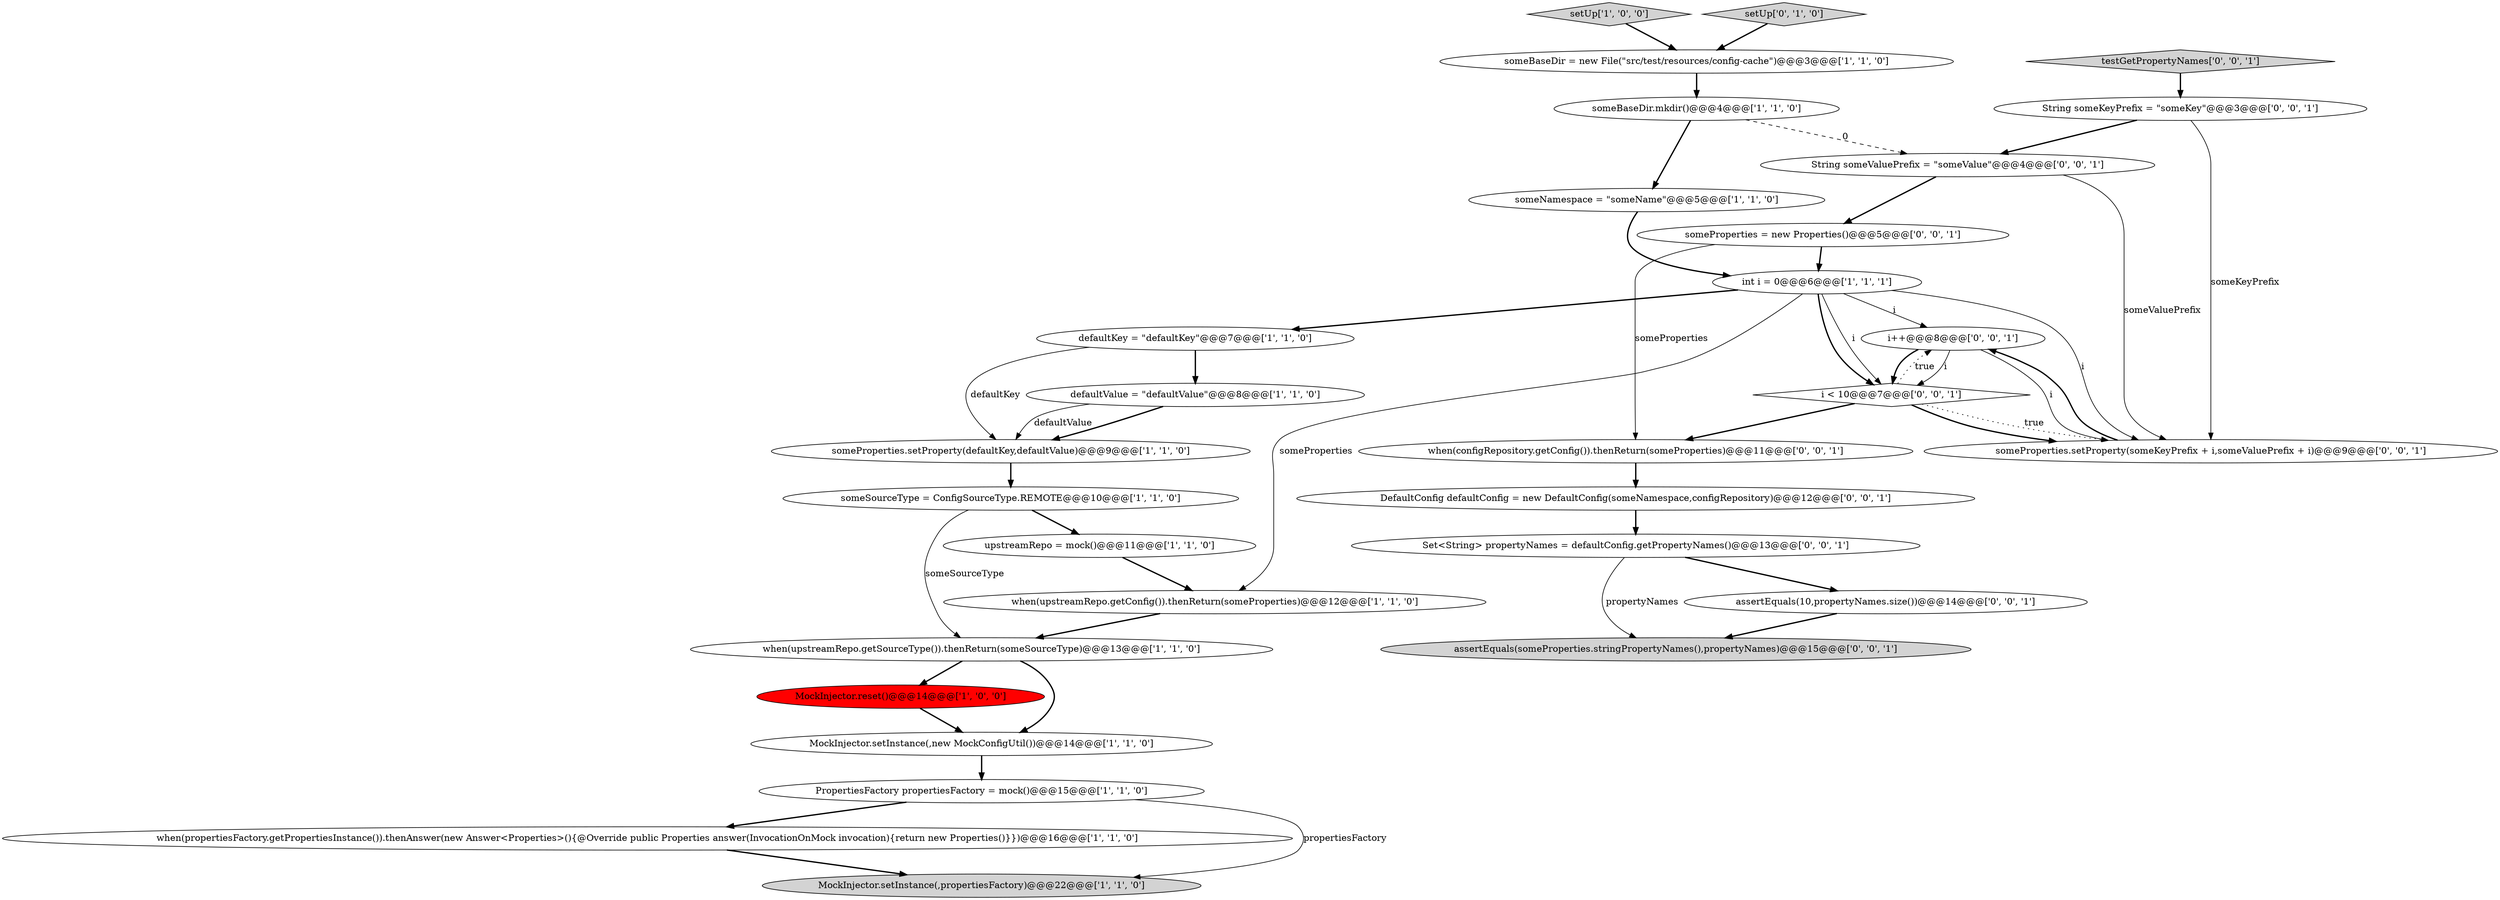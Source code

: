 digraph {
28 [style = filled, label = "when(configRepository.getConfig()).thenReturn(someProperties)@@@11@@@['0', '0', '1']", fillcolor = white, shape = ellipse image = "AAA0AAABBB3BBB"];
6 [style = filled, label = "someNamespace = \"someName\"@@@5@@@['1', '1', '0']", fillcolor = white, shape = ellipse image = "AAA0AAABBB1BBB"];
24 [style = filled, label = "i++@@@8@@@['0', '0', '1']", fillcolor = white, shape = ellipse image = "AAA0AAABBB3BBB"];
8 [style = filled, label = "MockInjector.reset()@@@14@@@['1', '0', '0']", fillcolor = red, shape = ellipse image = "AAA1AAABBB1BBB"];
3 [style = filled, label = "when(propertiesFactory.getPropertiesInstance()).thenAnswer(new Answer<Properties>(){@Override public Properties answer(InvocationOnMock invocation){return new Properties()}})@@@16@@@['1', '1', '0']", fillcolor = white, shape = ellipse image = "AAA0AAABBB1BBB"];
9 [style = filled, label = "defaultValue = \"defaultValue\"@@@8@@@['1', '1', '0']", fillcolor = white, shape = ellipse image = "AAA0AAABBB1BBB"];
13 [style = filled, label = "someBaseDir.mkdir()@@@4@@@['1', '1', '0']", fillcolor = white, shape = ellipse image = "AAA0AAABBB1BBB"];
26 [style = filled, label = "String someValuePrefix = \"someValue\"@@@4@@@['0', '0', '1']", fillcolor = white, shape = ellipse image = "AAA0AAABBB3BBB"];
16 [style = filled, label = "setUp['1', '0', '0']", fillcolor = lightgray, shape = diamond image = "AAA0AAABBB1BBB"];
25 [style = filled, label = "testGetPropertyNames['0', '0', '1']", fillcolor = lightgray, shape = diamond image = "AAA0AAABBB3BBB"];
29 [style = filled, label = "String someKeyPrefix = \"someKey\"@@@3@@@['0', '0', '1']", fillcolor = white, shape = ellipse image = "AAA0AAABBB3BBB"];
20 [style = filled, label = "assertEquals(someProperties.stringPropertyNames(),propertyNames)@@@15@@@['0', '0', '1']", fillcolor = lightgray, shape = ellipse image = "AAA0AAABBB3BBB"];
5 [style = filled, label = "someProperties.setProperty(defaultKey,defaultValue)@@@9@@@['1', '1', '0']", fillcolor = white, shape = ellipse image = "AAA0AAABBB1BBB"];
17 [style = filled, label = "setUp['0', '1', '0']", fillcolor = lightgray, shape = diamond image = "AAA0AAABBB2BBB"];
18 [style = filled, label = "Set<String> propertyNames = defaultConfig.getPropertyNames()@@@13@@@['0', '0', '1']", fillcolor = white, shape = ellipse image = "AAA0AAABBB3BBB"];
19 [style = filled, label = "assertEquals(10,propertyNames.size())@@@14@@@['0', '0', '1']", fillcolor = white, shape = ellipse image = "AAA0AAABBB3BBB"];
15 [style = filled, label = "PropertiesFactory propertiesFactory = mock()@@@15@@@['1', '1', '0']", fillcolor = white, shape = ellipse image = "AAA0AAABBB1BBB"];
27 [style = filled, label = "someProperties = new Properties()@@@5@@@['0', '0', '1']", fillcolor = white, shape = ellipse image = "AAA0AAABBB3BBB"];
22 [style = filled, label = "someProperties.setProperty(someKeyPrefix + i,someValuePrefix + i)@@@9@@@['0', '0', '1']", fillcolor = white, shape = ellipse image = "AAA0AAABBB3BBB"];
11 [style = filled, label = "when(upstreamRepo.getConfig()).thenReturn(someProperties)@@@12@@@['1', '1', '0']", fillcolor = white, shape = ellipse image = "AAA0AAABBB1BBB"];
12 [style = filled, label = "MockInjector.setInstance(,new MockConfigUtil())@@@14@@@['1', '1', '0']", fillcolor = white, shape = ellipse image = "AAA0AAABBB1BBB"];
0 [style = filled, label = "someSourceType = ConfigSourceType.REMOTE@@@10@@@['1', '1', '0']", fillcolor = white, shape = ellipse image = "AAA0AAABBB1BBB"];
14 [style = filled, label = "int i = 0@@@6@@@['1', '1', '1']", fillcolor = white, shape = ellipse image = "AAA0AAABBB1BBB"];
2 [style = filled, label = "when(upstreamRepo.getSourceType()).thenReturn(someSourceType)@@@13@@@['1', '1', '0']", fillcolor = white, shape = ellipse image = "AAA0AAABBB1BBB"];
10 [style = filled, label = "defaultKey = \"defaultKey\"@@@7@@@['1', '1', '0']", fillcolor = white, shape = ellipse image = "AAA0AAABBB1BBB"];
4 [style = filled, label = "MockInjector.setInstance(,propertiesFactory)@@@22@@@['1', '1', '0']", fillcolor = lightgray, shape = ellipse image = "AAA0AAABBB1BBB"];
1 [style = filled, label = "someBaseDir = new File(\"src/test/resources/config-cache\")@@@3@@@['1', '1', '0']", fillcolor = white, shape = ellipse image = "AAA0AAABBB1BBB"];
21 [style = filled, label = "i < 10@@@7@@@['0', '0', '1']", fillcolor = white, shape = diamond image = "AAA0AAABBB3BBB"];
7 [style = filled, label = "upstreamRepo = mock()@@@11@@@['1', '1', '0']", fillcolor = white, shape = ellipse image = "AAA0AAABBB1BBB"];
23 [style = filled, label = "DefaultConfig defaultConfig = new DefaultConfig(someNamespace,configRepository)@@@12@@@['0', '0', '1']", fillcolor = white, shape = ellipse image = "AAA0AAABBB3BBB"];
7->11 [style = bold, label=""];
24->21 [style = solid, label="i"];
17->1 [style = bold, label=""];
27->14 [style = bold, label=""];
29->22 [style = solid, label="someKeyPrefix"];
19->20 [style = bold, label=""];
12->15 [style = bold, label=""];
18->19 [style = bold, label=""];
14->10 [style = bold, label=""];
10->5 [style = solid, label="defaultKey"];
15->4 [style = solid, label="propertiesFactory"];
21->22 [style = dotted, label="true"];
25->29 [style = bold, label=""];
15->3 [style = bold, label=""];
3->4 [style = bold, label=""];
1->13 [style = bold, label=""];
27->28 [style = solid, label="someProperties"];
11->2 [style = bold, label=""];
24->22 [style = solid, label="i"];
2->12 [style = bold, label=""];
21->28 [style = bold, label=""];
14->11 [style = solid, label="someProperties"];
13->26 [style = dashed, label="0"];
29->26 [style = bold, label=""];
0->7 [style = bold, label=""];
0->2 [style = solid, label="someSourceType"];
6->14 [style = bold, label=""];
26->27 [style = bold, label=""];
18->20 [style = solid, label="propertyNames"];
14->22 [style = solid, label="i"];
14->24 [style = solid, label="i"];
5->0 [style = bold, label=""];
16->1 [style = bold, label=""];
24->21 [style = bold, label=""];
21->22 [style = bold, label=""];
28->23 [style = bold, label=""];
21->24 [style = dotted, label="true"];
14->21 [style = solid, label="i"];
9->5 [style = bold, label=""];
10->9 [style = bold, label=""];
14->21 [style = bold, label=""];
13->6 [style = bold, label=""];
22->24 [style = bold, label=""];
9->5 [style = solid, label="defaultValue"];
23->18 [style = bold, label=""];
8->12 [style = bold, label=""];
26->22 [style = solid, label="someValuePrefix"];
2->8 [style = bold, label=""];
}
